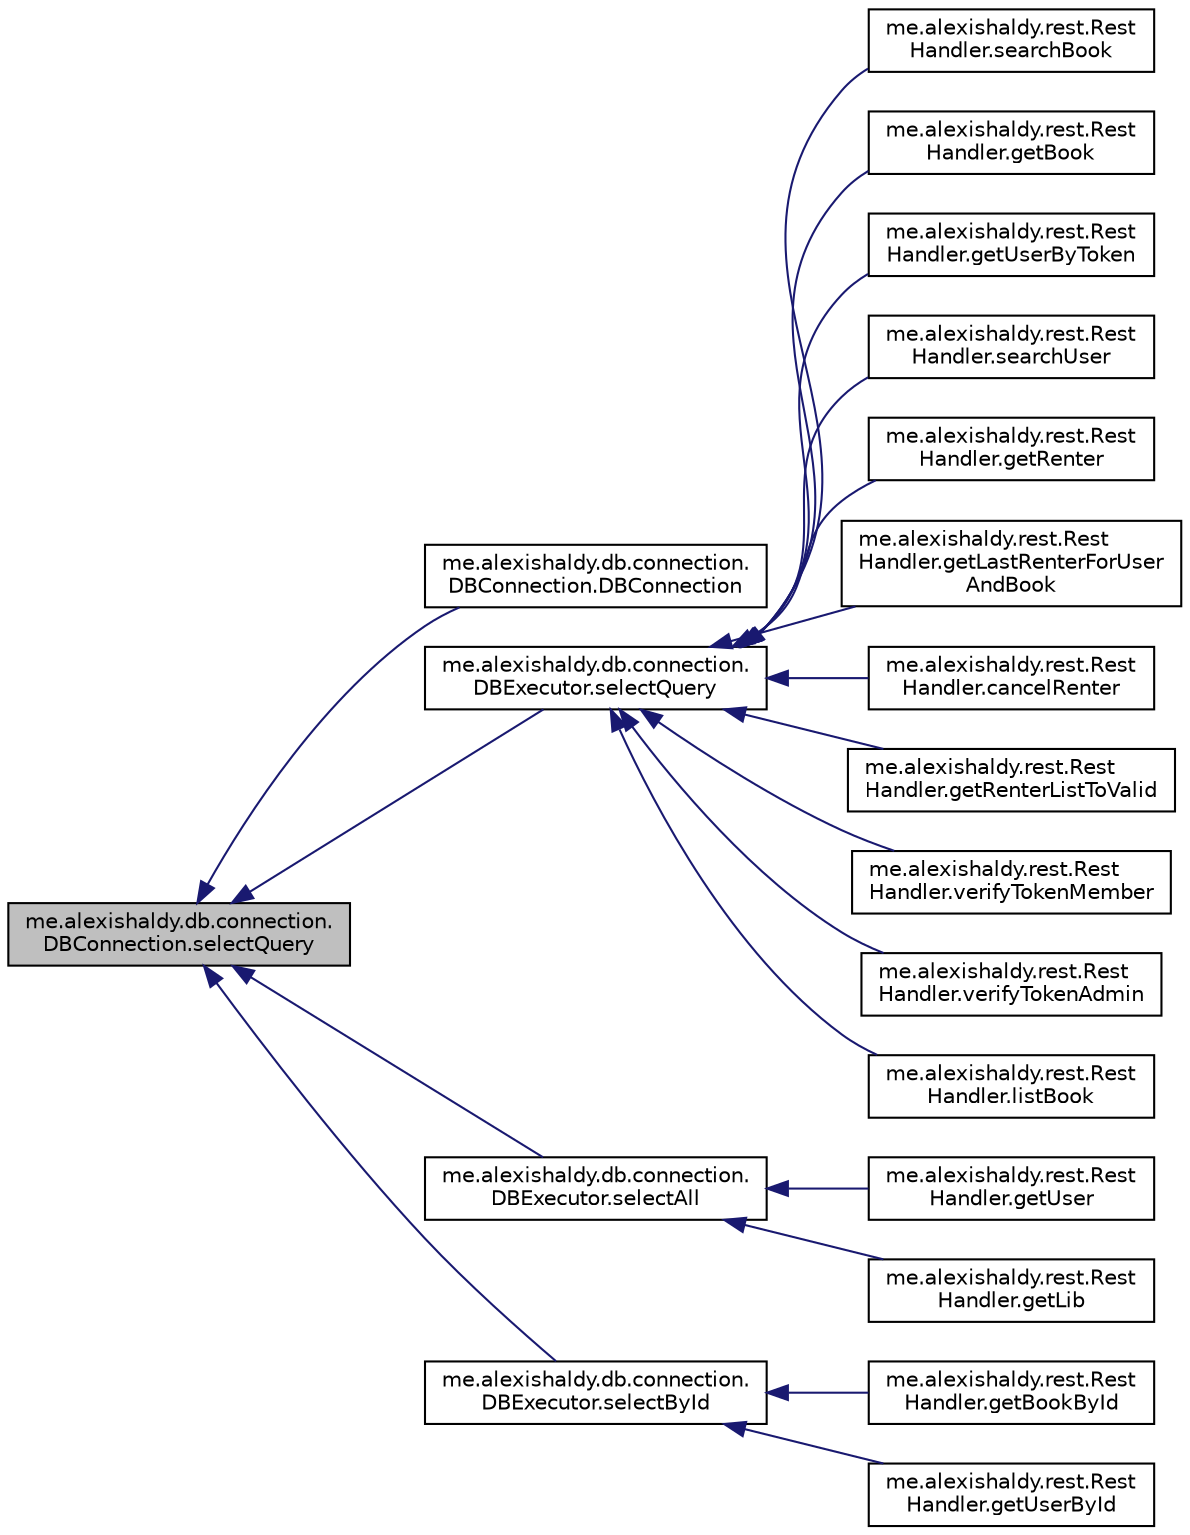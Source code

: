 digraph "me.alexishaldy.db.connection.DBConnection.selectQuery"
{
  edge [fontname="Helvetica",fontsize="10",labelfontname="Helvetica",labelfontsize="10"];
  node [fontname="Helvetica",fontsize="10",shape=record];
  rankdir="LR";
  Node39 [label="me.alexishaldy.db.connection.\lDBConnection.selectQuery",height=0.2,width=0.4,color="black", fillcolor="grey75", style="filled", fontcolor="black"];
  Node39 -> Node40 [dir="back",color="midnightblue",fontsize="10",style="solid",fontname="Helvetica"];
  Node40 [label="me.alexishaldy.db.connection.\lDBConnection.DBConnection",height=0.2,width=0.4,color="black", fillcolor="white", style="filled",URL="$classme_1_1alexishaldy_1_1db_1_1connection_1_1_d_b_connection.html#a248608834aea5e237913ee3a92faddba"];
  Node39 -> Node41 [dir="back",color="midnightblue",fontsize="10",style="solid",fontname="Helvetica"];
  Node41 [label="me.alexishaldy.db.connection.\lDBExecutor.selectQuery",height=0.2,width=0.4,color="black", fillcolor="white", style="filled",URL="$classme_1_1alexishaldy_1_1db_1_1connection_1_1_d_b_executor.html#ae563259a9842a066b11469cb346f4be1"];
  Node41 -> Node42 [dir="back",color="midnightblue",fontsize="10",style="solid",fontname="Helvetica"];
  Node42 [label="me.alexishaldy.rest.Rest\lHandler.searchBook",height=0.2,width=0.4,color="black", fillcolor="white", style="filled",URL="$classme_1_1alexishaldy_1_1rest_1_1_rest_handler.html#ab6726d6b76f9ce3106fb4bd6d989cdb6"];
  Node41 -> Node43 [dir="back",color="midnightblue",fontsize="10",style="solid",fontname="Helvetica"];
  Node43 [label="me.alexishaldy.rest.Rest\lHandler.getBook",height=0.2,width=0.4,color="black", fillcolor="white", style="filled",URL="$classme_1_1alexishaldy_1_1rest_1_1_rest_handler.html#a5d6da8cfe35b2d18cb2ab6a95093f950"];
  Node41 -> Node44 [dir="back",color="midnightblue",fontsize="10",style="solid",fontname="Helvetica"];
  Node44 [label="me.alexishaldy.rest.Rest\lHandler.getUserByToken",height=0.2,width=0.4,color="black", fillcolor="white", style="filled",URL="$classme_1_1alexishaldy_1_1rest_1_1_rest_handler.html#aadb74ddef676dfd721beaf1871bae230"];
  Node41 -> Node45 [dir="back",color="midnightblue",fontsize="10",style="solid",fontname="Helvetica"];
  Node45 [label="me.alexishaldy.rest.Rest\lHandler.searchUser",height=0.2,width=0.4,color="black", fillcolor="white", style="filled",URL="$classme_1_1alexishaldy_1_1rest_1_1_rest_handler.html#ab77eba8b56e6b2518b3a4265df1d172f"];
  Node41 -> Node46 [dir="back",color="midnightblue",fontsize="10",style="solid",fontname="Helvetica"];
  Node46 [label="me.alexishaldy.rest.Rest\lHandler.getRenter",height=0.2,width=0.4,color="black", fillcolor="white", style="filled",URL="$classme_1_1alexishaldy_1_1rest_1_1_rest_handler.html#af853c06dd17910625f879fe452b1ad6b"];
  Node41 -> Node47 [dir="back",color="midnightblue",fontsize="10",style="solid",fontname="Helvetica"];
  Node47 [label="me.alexishaldy.rest.Rest\lHandler.getLastRenterForUser\lAndBook",height=0.2,width=0.4,color="black", fillcolor="white", style="filled",URL="$classme_1_1alexishaldy_1_1rest_1_1_rest_handler.html#a263a0803669b1aa6fa5e89335eac0b39"];
  Node41 -> Node48 [dir="back",color="midnightblue",fontsize="10",style="solid",fontname="Helvetica"];
  Node48 [label="me.alexishaldy.rest.Rest\lHandler.cancelRenter",height=0.2,width=0.4,color="black", fillcolor="white", style="filled",URL="$classme_1_1alexishaldy_1_1rest_1_1_rest_handler.html#a2c3093fdb6317c7b928315da79bea037"];
  Node41 -> Node49 [dir="back",color="midnightblue",fontsize="10",style="solid",fontname="Helvetica"];
  Node49 [label="me.alexishaldy.rest.Rest\lHandler.getRenterListToValid",height=0.2,width=0.4,color="black", fillcolor="white", style="filled",URL="$classme_1_1alexishaldy_1_1rest_1_1_rest_handler.html#a59d99b888311615e2ba8fae1083f670a"];
  Node41 -> Node50 [dir="back",color="midnightblue",fontsize="10",style="solid",fontname="Helvetica"];
  Node50 [label="me.alexishaldy.rest.Rest\lHandler.verifyTokenMember",height=0.2,width=0.4,color="black", fillcolor="white", style="filled",URL="$classme_1_1alexishaldy_1_1rest_1_1_rest_handler.html#a7e9b146e84d2dd975699f9d00a8130b3"];
  Node41 -> Node51 [dir="back",color="midnightblue",fontsize="10",style="solid",fontname="Helvetica"];
  Node51 [label="me.alexishaldy.rest.Rest\lHandler.verifyTokenAdmin",height=0.2,width=0.4,color="black", fillcolor="white", style="filled",URL="$classme_1_1alexishaldy_1_1rest_1_1_rest_handler.html#aa627afb20631ae0a2a2442b904eab5a4"];
  Node41 -> Node52 [dir="back",color="midnightblue",fontsize="10",style="solid",fontname="Helvetica"];
  Node52 [label="me.alexishaldy.rest.Rest\lHandler.listBook",height=0.2,width=0.4,color="black", fillcolor="white", style="filled",URL="$classme_1_1alexishaldy_1_1rest_1_1_rest_handler.html#a2db2068e400800b7e9614fc7f6bec3d0"];
  Node39 -> Node53 [dir="back",color="midnightblue",fontsize="10",style="solid",fontname="Helvetica"];
  Node53 [label="me.alexishaldy.db.connection.\lDBExecutor.selectAll",height=0.2,width=0.4,color="black", fillcolor="white", style="filled",URL="$classme_1_1alexishaldy_1_1db_1_1connection_1_1_d_b_executor.html#a0ea0f955ff4c980a4226e8f7f02a84d5"];
  Node53 -> Node54 [dir="back",color="midnightblue",fontsize="10",style="solid",fontname="Helvetica"];
  Node54 [label="me.alexishaldy.rest.Rest\lHandler.getUser",height=0.2,width=0.4,color="black", fillcolor="white", style="filled",URL="$classme_1_1alexishaldy_1_1rest_1_1_rest_handler.html#a3034654b0f45cc748bdf96ca0419d77f"];
  Node53 -> Node55 [dir="back",color="midnightblue",fontsize="10",style="solid",fontname="Helvetica"];
  Node55 [label="me.alexishaldy.rest.Rest\lHandler.getLib",height=0.2,width=0.4,color="black", fillcolor="white", style="filled",URL="$classme_1_1alexishaldy_1_1rest_1_1_rest_handler.html#ab35165c2419da6036a920431e8266e8e"];
  Node39 -> Node56 [dir="back",color="midnightblue",fontsize="10",style="solid",fontname="Helvetica"];
  Node56 [label="me.alexishaldy.db.connection.\lDBExecutor.selectById",height=0.2,width=0.4,color="black", fillcolor="white", style="filled",URL="$classme_1_1alexishaldy_1_1db_1_1connection_1_1_d_b_executor.html#a13df2fca4ea35ecba17d758c5f16ce8f"];
  Node56 -> Node57 [dir="back",color="midnightblue",fontsize="10",style="solid",fontname="Helvetica"];
  Node57 [label="me.alexishaldy.rest.Rest\lHandler.getBookById",height=0.2,width=0.4,color="black", fillcolor="white", style="filled",URL="$classme_1_1alexishaldy_1_1rest_1_1_rest_handler.html#a152fb22d1cf0515d4a82f279a1a9641e"];
  Node56 -> Node58 [dir="back",color="midnightblue",fontsize="10",style="solid",fontname="Helvetica"];
  Node58 [label="me.alexishaldy.rest.Rest\lHandler.getUserById",height=0.2,width=0.4,color="black", fillcolor="white", style="filled",URL="$classme_1_1alexishaldy_1_1rest_1_1_rest_handler.html#a7800934398ac9ad80821a1d22b373550"];
}
